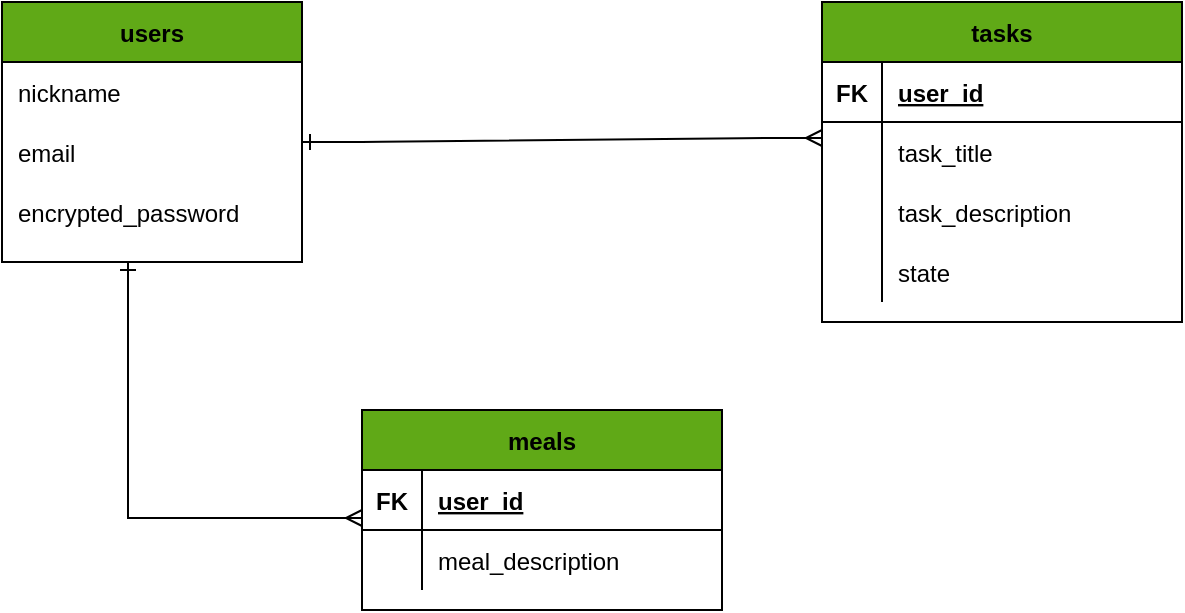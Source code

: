 <mxfile>
    <diagram id="qzXpPjNp_04VQmpyEbZh" name="ページ1">
        <mxGraphModel dx="865" dy="551" grid="0" gridSize="10" guides="1" tooltips="1" connect="1" arrows="1" fold="1" page="1" pageScale="1" pageWidth="1169" pageHeight="827" background="#ffffff" math="0" shadow="0">
            <root>
                <mxCell id="0"/>
                <mxCell id="1" parent="0"/>
                <mxCell id="2" value="users" style="shape=table;startSize=30;container=1;collapsible=1;childLayout=tableLayout;fixedRows=1;rowLines=0;fontStyle=1;align=center;resizeLast=1;labelBackgroundColor=none;labelBorderColor=none;fillColor=#60a917;fontColor=#000000;strokeColor=#000000;swimlaneFillColor=#FFFFFF;" parent="1" vertex="1">
                    <mxGeometry x="171" y="210" width="150" height="130" as="geometry">
                        <mxRectangle x="30" y="210" width="60" height="30" as="alternateBounds"/>
                    </mxGeometry>
                </mxCell>
                <mxCell id="6" value="" style="shape=partialRectangle;collapsible=0;dropTarget=0;pointerEvents=0;fillColor=none;top=0;left=0;bottom=0;right=0;points=[[0,0.5],[1,0.5]];portConstraint=eastwest;strokeColor=default;" parent="2" vertex="1">
                    <mxGeometry y="30" width="150" height="30" as="geometry"/>
                </mxCell>
                <mxCell id="8" value="nickname" style="shape=partialRectangle;connectable=0;fillColor=none;top=0;left=0;bottom=0;right=0;align=left;spacingLeft=6;overflow=hidden;fontColor=#000000;" parent="6" vertex="1">
                    <mxGeometry width="150" height="30" as="geometry">
                        <mxRectangle width="150" height="30" as="alternateBounds"/>
                    </mxGeometry>
                </mxCell>
                <mxCell id="9" value="" style="shape=partialRectangle;collapsible=0;dropTarget=0;pointerEvents=0;fillColor=none;top=0;left=0;bottom=0;right=0;points=[[0,0.5],[1,0.5]];portConstraint=eastwest;" parent="2" vertex="1">
                    <mxGeometry y="60" width="150" height="30" as="geometry"/>
                </mxCell>
                <mxCell id="11" value="email" style="shape=partialRectangle;connectable=0;fillColor=none;top=0;left=0;bottom=0;right=0;align=left;spacingLeft=6;overflow=hidden;fontColor=#000000;" parent="9" vertex="1">
                    <mxGeometry width="150" height="30" as="geometry">
                        <mxRectangle width="150" height="30" as="alternateBounds"/>
                    </mxGeometry>
                </mxCell>
                <mxCell id="12" value="" style="shape=partialRectangle;collapsible=0;dropTarget=0;pointerEvents=0;fillColor=none;top=0;left=0;bottom=0;right=0;points=[[0,0.5],[1,0.5]];portConstraint=eastwest;" parent="2" vertex="1">
                    <mxGeometry y="90" width="150" height="30" as="geometry"/>
                </mxCell>
                <mxCell id="14" value="encrypted_password" style="shape=partialRectangle;connectable=0;fillColor=none;top=0;left=0;bottom=0;right=0;align=left;spacingLeft=6;overflow=hidden;fontColor=#000000;" parent="12" vertex="1">
                    <mxGeometry width="150" height="30" as="geometry">
                        <mxRectangle width="150" height="30" as="alternateBounds"/>
                    </mxGeometry>
                </mxCell>
                <mxCell id="34" value="tasks" style="shape=table;startSize=30;container=1;collapsible=1;childLayout=tableLayout;fixedRows=1;rowLines=0;fontStyle=1;align=center;resizeLast=1;labelBackgroundColor=none;labelBorderColor=none;fontColor=#000000;strokeColor=#000000;strokeWidth=1;fillColor=#60a917;swimlaneFillColor=#FFFFFF;" parent="1" vertex="1">
                    <mxGeometry x="581" y="210" width="180" height="160" as="geometry"/>
                </mxCell>
                <mxCell id="35" value="" style="shape=partialRectangle;collapsible=0;dropTarget=0;pointerEvents=0;fillColor=none;top=0;left=0;bottom=1;right=0;points=[[0,0.5],[1,0.5]];portConstraint=eastwest;labelBackgroundColor=none;labelBorderColor=none;fontColor=#000000;strokeColor=#000000;strokeWidth=1;" parent="34" vertex="1">
                    <mxGeometry y="30" width="180" height="30" as="geometry"/>
                </mxCell>
                <mxCell id="36" value="FK" style="shape=partialRectangle;connectable=0;fillColor=none;top=0;left=0;bottom=0;right=0;fontStyle=1;overflow=hidden;labelBackgroundColor=none;labelBorderColor=none;fontColor=#000000;strokeColor=#000000;strokeWidth=1;" parent="35" vertex="1">
                    <mxGeometry width="30" height="30" as="geometry">
                        <mxRectangle width="30" height="30" as="alternateBounds"/>
                    </mxGeometry>
                </mxCell>
                <mxCell id="37" value="user_id" style="shape=partialRectangle;connectable=0;fillColor=none;top=0;left=0;bottom=0;right=0;align=left;spacingLeft=6;fontStyle=5;overflow=hidden;labelBackgroundColor=none;labelBorderColor=none;fontColor=#000000;strokeColor=#000000;strokeWidth=1;" parent="35" vertex="1">
                    <mxGeometry x="30" width="150" height="30" as="geometry">
                        <mxRectangle width="150" height="30" as="alternateBounds"/>
                    </mxGeometry>
                </mxCell>
                <mxCell id="38" value="" style="shape=partialRectangle;collapsible=0;dropTarget=0;pointerEvents=0;fillColor=none;top=0;left=0;bottom=0;right=0;points=[[0,0.5],[1,0.5]];portConstraint=eastwest;labelBackgroundColor=none;labelBorderColor=none;fontColor=#000000;strokeColor=#000000;strokeWidth=1;" parent="34" vertex="1">
                    <mxGeometry y="60" width="180" height="30" as="geometry"/>
                </mxCell>
                <mxCell id="39" value="" style="shape=partialRectangle;connectable=0;fillColor=none;top=0;left=0;bottom=0;right=0;editable=1;overflow=hidden;labelBackgroundColor=none;labelBorderColor=none;fontColor=#000000;strokeColor=#000000;strokeWidth=1;" parent="38" vertex="1">
                    <mxGeometry width="30" height="30" as="geometry">
                        <mxRectangle width="30" height="30" as="alternateBounds"/>
                    </mxGeometry>
                </mxCell>
                <mxCell id="40" value="task_title" style="shape=partialRectangle;connectable=0;fillColor=none;top=0;left=0;bottom=0;right=0;align=left;spacingLeft=6;overflow=hidden;labelBackgroundColor=none;labelBorderColor=none;fontColor=#000000;strokeColor=#000000;strokeWidth=1;" parent="38" vertex="1">
                    <mxGeometry x="30" width="150" height="30" as="geometry">
                        <mxRectangle width="150" height="30" as="alternateBounds"/>
                    </mxGeometry>
                </mxCell>
                <mxCell id="41" value="" style="shape=partialRectangle;collapsible=0;dropTarget=0;pointerEvents=0;fillColor=none;top=0;left=0;bottom=0;right=0;points=[[0,0.5],[1,0.5]];portConstraint=eastwest;labelBackgroundColor=none;labelBorderColor=none;fontColor=#000000;strokeColor=#000000;strokeWidth=1;" parent="34" vertex="1">
                    <mxGeometry y="90" width="180" height="30" as="geometry"/>
                </mxCell>
                <mxCell id="42" value="" style="shape=partialRectangle;connectable=0;fillColor=none;top=0;left=0;bottom=0;right=0;editable=1;overflow=hidden;labelBackgroundColor=none;labelBorderColor=none;fontColor=#000000;strokeColor=#000000;strokeWidth=1;" parent="41" vertex="1">
                    <mxGeometry width="30" height="30" as="geometry">
                        <mxRectangle width="30" height="30" as="alternateBounds"/>
                    </mxGeometry>
                </mxCell>
                <mxCell id="43" value="task_description" style="shape=partialRectangle;connectable=0;fillColor=none;top=0;left=0;bottom=0;right=0;align=left;spacingLeft=6;overflow=hidden;labelBackgroundColor=none;labelBorderColor=none;fontColor=#000000;strokeColor=#000000;strokeWidth=1;" parent="41" vertex="1">
                    <mxGeometry x="30" width="150" height="30" as="geometry">
                        <mxRectangle width="150" height="30" as="alternateBounds"/>
                    </mxGeometry>
                </mxCell>
                <mxCell id="44" value="" style="shape=partialRectangle;collapsible=0;dropTarget=0;pointerEvents=0;fillColor=none;top=0;left=0;bottom=0;right=0;points=[[0,0.5],[1,0.5]];portConstraint=eastwest;labelBackgroundColor=none;labelBorderColor=none;fontColor=#000000;strokeColor=#000000;strokeWidth=1;" parent="34" vertex="1">
                    <mxGeometry y="120" width="180" height="30" as="geometry"/>
                </mxCell>
                <mxCell id="45" value="" style="shape=partialRectangle;connectable=0;fillColor=none;top=0;left=0;bottom=0;right=0;editable=1;overflow=hidden;labelBackgroundColor=none;labelBorderColor=none;fontColor=#000000;strokeColor=#000000;strokeWidth=1;" parent="44" vertex="1">
                    <mxGeometry width="30" height="30" as="geometry">
                        <mxRectangle width="30" height="30" as="alternateBounds"/>
                    </mxGeometry>
                </mxCell>
                <mxCell id="46" value="state" style="shape=partialRectangle;connectable=0;fillColor=none;top=0;left=0;bottom=0;right=0;align=left;spacingLeft=6;overflow=hidden;labelBackgroundColor=none;labelBorderColor=none;fontColor=#000000;strokeColor=#000000;strokeWidth=1;" parent="44" vertex="1">
                    <mxGeometry x="30" width="150" height="30" as="geometry">
                        <mxRectangle width="150" height="30" as="alternateBounds"/>
                    </mxGeometry>
                </mxCell>
                <mxCell id="47" value="meals" style="shape=table;startSize=30;container=1;collapsible=1;childLayout=tableLayout;fixedRows=1;rowLines=0;fontStyle=1;align=center;resizeLast=1;labelBackgroundColor=none;labelBorderColor=none;fontColor=#000000;strokeColor=#000000;strokeWidth=1;fillColor=#60a917;swimlaneFillColor=#FFFFFF;" parent="1" vertex="1">
                    <mxGeometry x="351" y="414" width="180" height="100" as="geometry"/>
                </mxCell>
                <mxCell id="48" value="" style="shape=partialRectangle;collapsible=0;dropTarget=0;pointerEvents=0;fillColor=none;top=0;left=0;bottom=1;right=0;points=[[0,0.5],[1,0.5]];portConstraint=eastwest;labelBackgroundColor=none;labelBorderColor=none;fontColor=#000000;strokeColor=#000000;strokeWidth=1;" parent="47" vertex="1">
                    <mxGeometry y="30" width="180" height="30" as="geometry"/>
                </mxCell>
                <mxCell id="49" value="FK" style="shape=partialRectangle;connectable=0;fillColor=none;top=0;left=0;bottom=0;right=0;fontStyle=1;overflow=hidden;labelBackgroundColor=none;labelBorderColor=none;fontColor=#000000;strokeColor=#000000;strokeWidth=1;" parent="48" vertex="1">
                    <mxGeometry width="30" height="30" as="geometry">
                        <mxRectangle width="30" height="30" as="alternateBounds"/>
                    </mxGeometry>
                </mxCell>
                <mxCell id="50" value="user_id" style="shape=partialRectangle;connectable=0;fillColor=none;top=0;left=0;bottom=0;right=0;align=left;spacingLeft=6;fontStyle=5;overflow=hidden;labelBackgroundColor=none;labelBorderColor=none;fontColor=#000000;strokeColor=#000000;strokeWidth=1;" parent="48" vertex="1">
                    <mxGeometry x="30" width="150" height="30" as="geometry">
                        <mxRectangle width="150" height="30" as="alternateBounds"/>
                    </mxGeometry>
                </mxCell>
                <mxCell id="51" value="" style="shape=partialRectangle;collapsible=0;dropTarget=0;pointerEvents=0;fillColor=none;top=0;left=0;bottom=0;right=0;points=[[0,0.5],[1,0.5]];portConstraint=eastwest;labelBackgroundColor=none;labelBorderColor=none;fontColor=#000000;strokeColor=#000000;strokeWidth=1;" parent="47" vertex="1">
                    <mxGeometry y="60" width="180" height="30" as="geometry"/>
                </mxCell>
                <mxCell id="52" value="" style="shape=partialRectangle;connectable=0;fillColor=none;top=0;left=0;bottom=0;right=0;editable=1;overflow=hidden;labelBackgroundColor=none;labelBorderColor=none;fontColor=#000000;strokeColor=#000000;strokeWidth=1;" parent="51" vertex="1">
                    <mxGeometry width="30" height="30" as="geometry">
                        <mxRectangle width="30" height="30" as="alternateBounds"/>
                    </mxGeometry>
                </mxCell>
                <mxCell id="53" value="meal_description" style="shape=partialRectangle;connectable=0;fillColor=none;top=0;left=0;bottom=0;right=0;align=left;spacingLeft=6;overflow=hidden;labelBackgroundColor=none;labelBorderColor=none;fontColor=#000000;strokeColor=#000000;strokeWidth=1;" parent="51" vertex="1">
                    <mxGeometry x="30" width="150" height="30" as="geometry">
                        <mxRectangle width="150" height="30" as="alternateBounds"/>
                    </mxGeometry>
                </mxCell>
                <mxCell id="60" value="" style="edgeStyle=entityRelationEdgeStyle;fontSize=12;html=1;endArrow=ERmany;fontColor=#000000;strokeColor=#000000;endFill=0;startArrow=ERone;startFill=0;" parent="1" edge="1">
                    <mxGeometry width="100" height="100" relative="1" as="geometry">
                        <mxPoint x="321" y="280" as="sourcePoint"/>
                        <mxPoint x="581" y="278" as="targetPoint"/>
                    </mxGeometry>
                </mxCell>
                <mxCell id="65" value="" style="edgeStyle=orthogonalEdgeStyle;fontSize=12;html=1;endArrow=ERmany;rounded=0;fontColor=#000000;startSize=6;strokeColor=#000000;jumpStyle=sharp;endFill=0;startArrow=ERone;startFill=0;" parent="1" edge="1">
                    <mxGeometry width="100" height="100" relative="1" as="geometry">
                        <mxPoint x="234" y="340" as="sourcePoint"/>
                        <mxPoint x="351" y="468" as="targetPoint"/>
                        <Array as="points">
                            <mxPoint x="234" y="468"/>
                        </Array>
                    </mxGeometry>
                </mxCell>
            </root>
        </mxGraphModel>
    </diagram>
    <diagram id="v8G4OP95DwPrjXXg42jC" name="ページ2">
        <mxGraphModel dx="865" dy="551" grid="0" gridSize="10" guides="1" tooltips="1" connect="1" arrows="1" fold="1" page="1" pageScale="1" pageWidth="1169" pageHeight="827" background="#ffffff" math="0" shadow="0">
            <root>
                <mxCell id="ELfQqUUgFZqU14qQxpN5-0"/>
                <mxCell id="ELfQqUUgFZqU14qQxpN5-1" parent="ELfQqUUgFZqU14qQxpN5-0"/>
                <mxCell id="ELfQqUUgFZqU14qQxpN5-2" value="ユーザーログインページ" style="rounded=1;arcSize=10;whiteSpace=wrap;html=1;align=center;labelBackgroundColor=none;labelBorderColor=none;fontColor=#000000;strokeColor=#BD7000;strokeWidth=1;fillColor=#f0a30a;" parent="ELfQqUUgFZqU14qQxpN5-1" vertex="1">
                    <mxGeometry x="98" y="166" width="152" height="40" as="geometry"/>
                </mxCell>
                <mxCell id="YYkdHWPZ2p4aPZuEsTcB-1" value="" style="line;strokeWidth=1;rotatable=0;dashed=0;labelPosition=right;align=left;verticalAlign=middle;spacingTop=0;spacingLeft=6;points=[];portConstraint=eastwest;labelBackgroundColor=none;labelBorderColor=none;strokeColor=#000000;" parent="ELfQqUUgFZqU14qQxpN5-1" vertex="1">
                    <mxGeometry x="250" y="181" width="60" height="10" as="geometry"/>
                </mxCell>
                <mxCell id="YYkdHWPZ2p4aPZuEsTcB-2" value="ユーザー新規登録ページ" style="rounded=1;arcSize=10;whiteSpace=wrap;html=1;align=center;labelBackgroundColor=none;labelBorderColor=none;fontColor=#000000;strokeColor=#BD7000;strokeWidth=1;fillColor=#f0a30a;" parent="ELfQqUUgFZqU14qQxpN5-1" vertex="1">
                    <mxGeometry x="310" y="166" width="152" height="40" as="geometry"/>
                </mxCell>
                <mxCell id="YYkdHWPZ2p4aPZuEsTcB-3" value="" style="line;strokeWidth=1;rotatable=0;dashed=0;labelPosition=right;align=left;verticalAlign=middle;spacingTop=0;spacingLeft=6;points=[];portConstraint=eastwest;labelBackgroundColor=none;labelBorderColor=none;strokeColor=#000000;" parent="ELfQqUUgFZqU14qQxpN5-1" vertex="1">
                    <mxGeometry x="462" y="181" width="60" height="10" as="geometry"/>
                </mxCell>
                <mxCell id="YYkdHWPZ2p4aPZuEsTcB-4" value="タスク一覧ページ" style="rounded=1;arcSize=10;whiteSpace=wrap;html=1;align=center;labelBackgroundColor=none;labelBorderColor=none;fontColor=#000000;strokeColor=#BD7000;strokeWidth=1;fillColor=#f0a30a;" parent="ELfQqUUgFZqU14qQxpN5-1" vertex="1">
                    <mxGeometry x="522" y="166" width="152" height="40" as="geometry"/>
                </mxCell>
                <mxCell id="YYkdHWPZ2p4aPZuEsTcB-5" value="タスク投稿ページ" style="rounded=1;arcSize=10;whiteSpace=wrap;html=1;align=center;labelBackgroundColor=none;labelBorderColor=none;fontColor=#000000;strokeColor=#BD7000;strokeWidth=1;fillColor=#f0a30a;" parent="ELfQqUUgFZqU14qQxpN5-1" vertex="1">
                    <mxGeometry x="734" y="168" width="152" height="40" as="geometry"/>
                </mxCell>
                <mxCell id="YYkdHWPZ2p4aPZuEsTcB-6" value="" style="line;strokeWidth=1;rotatable=0;dashed=0;labelPosition=right;align=left;verticalAlign=middle;spacingTop=0;spacingLeft=6;points=[];portConstraint=eastwest;labelBackgroundColor=none;labelBorderColor=none;strokeColor=#000000;" parent="ELfQqUUgFZqU14qQxpN5-1" vertex="1">
                    <mxGeometry x="674" y="181" width="60" height="10" as="geometry"/>
                </mxCell>
                <mxCell id="YYkdHWPZ2p4aPZuEsTcB-9" value="" style="edgeStyle=orthogonalEdgeStyle;elbow=horizontal;endArrow=none;html=1;rounded=0;fontColor=#000000;startSize=6;strokeColor=#000000;jumpStyle=sharp;exitX=0.36;exitY=0.502;exitDx=0;exitDy=0;exitPerimeter=0;endFill=0;" parent="ELfQqUUgFZqU14qQxpN5-1" source="YYkdHWPZ2p4aPZuEsTcB-6" edge="1">
                    <mxGeometry width="50" height="50" relative="1" as="geometry">
                        <mxPoint x="731" y="310" as="sourcePoint"/>
                        <mxPoint x="741" y="266" as="targetPoint"/>
                        <Array as="points">
                            <mxPoint x="704" y="186"/>
                            <mxPoint x="704" y="266"/>
                        </Array>
                    </mxGeometry>
                </mxCell>
                <mxCell id="YYkdHWPZ2p4aPZuEsTcB-10" value="タスク編集ページ" style="rounded=1;arcSize=10;whiteSpace=wrap;html=1;align=center;labelBackgroundColor=none;labelBorderColor=none;fontColor=#000000;strokeColor=#BD7000;strokeWidth=1;fillColor=#f0a30a;" parent="ELfQqUUgFZqU14qQxpN5-1" vertex="1">
                    <mxGeometry x="734" y="246" width="152" height="40" as="geometry"/>
                </mxCell>
                <mxCell id="YYkdHWPZ2p4aPZuEsTcB-12" value="" style="endArrow=none;html=1;rounded=0;fontColor=#000000;startSize=6;strokeColor=#000000;jumpStyle=sharp;exitX=0.423;exitY=0.594;exitDx=0;exitDy=0;exitPerimeter=0;endFill=0;entryX=0;entryY=0.5;entryDx=0;entryDy=0;" parent="ELfQqUUgFZqU14qQxpN5-1" target="YYkdHWPZ2p4aPZuEsTcB-13" edge="1">
                    <mxGeometry width="50" height="50" relative="1" as="geometry">
                        <mxPoint x="487.38" y="185.94" as="sourcePoint"/>
                        <mxPoint x="522" y="265" as="targetPoint"/>
                        <Array as="points">
                            <mxPoint x="487" y="347"/>
                        </Array>
                    </mxGeometry>
                </mxCell>
                <mxCell id="YYkdHWPZ2p4aPZuEsTcB-13" value="食事一覧ページ" style="rounded=1;arcSize=10;whiteSpace=wrap;html=1;align=center;labelBackgroundColor=none;labelBorderColor=none;fontColor=#000000;strokeColor=#BD7000;strokeWidth=1;fillColor=#f0a30a;" parent="ELfQqUUgFZqU14qQxpN5-1" vertex="1">
                    <mxGeometry x="522" y="327" width="152" height="40" as="geometry"/>
                </mxCell>
                <mxCell id="YYkdHWPZ2p4aPZuEsTcB-14" value="" style="line;strokeWidth=1;rotatable=0;dashed=0;labelPosition=right;align=left;verticalAlign=middle;spacingTop=0;spacingLeft=6;points=[];portConstraint=eastwest;labelBackgroundColor=none;labelBorderColor=none;strokeColor=#000000;" parent="ELfQqUUgFZqU14qQxpN5-1" vertex="1">
                    <mxGeometry x="674" y="342" width="60" height="10" as="geometry"/>
                </mxCell>
                <mxCell id="YYkdHWPZ2p4aPZuEsTcB-15" value="食事投稿ページ" style="rounded=1;arcSize=10;whiteSpace=wrap;html=1;align=center;labelBackgroundColor=none;labelBorderColor=none;fontColor=#000000;strokeColor=#BD7000;strokeWidth=1;fillColor=#f0a30a;" parent="ELfQqUUgFZqU14qQxpN5-1" vertex="1">
                    <mxGeometry x="734" y="327" width="152" height="40" as="geometry"/>
                </mxCell>
                <mxCell id="YYkdHWPZ2p4aPZuEsTcB-16" value="食事編集ページ" style="rounded=1;arcSize=10;whiteSpace=wrap;html=1;align=center;labelBackgroundColor=none;labelBorderColor=none;fontColor=#000000;strokeColor=#BD7000;strokeWidth=1;fillColor=#f0a30a;" parent="ELfQqUUgFZqU14qQxpN5-1" vertex="1">
                    <mxGeometry x="734" y="400" width="152" height="40" as="geometry"/>
                </mxCell>
                <mxCell id="YYkdHWPZ2p4aPZuEsTcB-17" value="食事詳細ページ" style="rounded=1;arcSize=10;whiteSpace=wrap;html=1;align=center;labelBackgroundColor=none;labelBorderColor=none;fontColor=#000000;strokeColor=#BD7000;strokeWidth=1;fillColor=#f0a30a;" parent="ELfQqUUgFZqU14qQxpN5-1" vertex="1">
                    <mxGeometry x="734" y="475" width="152" height="40" as="geometry"/>
                </mxCell>
                <mxCell id="YYkdHWPZ2p4aPZuEsTcB-18" value="" style="endArrow=none;html=1;rounded=0;fontColor=#000000;startSize=6;strokeColor=#000000;jumpStyle=sharp;exitX=0.438;exitY=0.655;exitDx=0;exitDy=0;exitPerimeter=0;endFill=0;" parent="ELfQqUUgFZqU14qQxpN5-1" target="YYkdHWPZ2p4aPZuEsTcB-17" edge="1">
                    <mxGeometry width="50" height="50" relative="1" as="geometry">
                        <mxPoint x="700.28" y="347.55" as="sourcePoint"/>
                        <mxPoint x="734" y="418" as="targetPoint"/>
                        <Array as="points">
                            <mxPoint x="700" y="495"/>
                        </Array>
                    </mxGeometry>
                </mxCell>
                <mxCell id="YYkdHWPZ2p4aPZuEsTcB-22" value="" style="line;strokeWidth=1;rotatable=0;dashed=0;labelPosition=right;align=left;verticalAlign=middle;spacingTop=0;spacingLeft=6;points=[];portConstraint=eastwest;labelBackgroundColor=none;labelBorderColor=none;strokeColor=#000000;" parent="ELfQqUUgFZqU14qQxpN5-1" vertex="1">
                    <mxGeometry x="700" y="415" width="34" height="10" as="geometry"/>
                </mxCell>
            </root>
        </mxGraphModel>
    </diagram>
</mxfile>